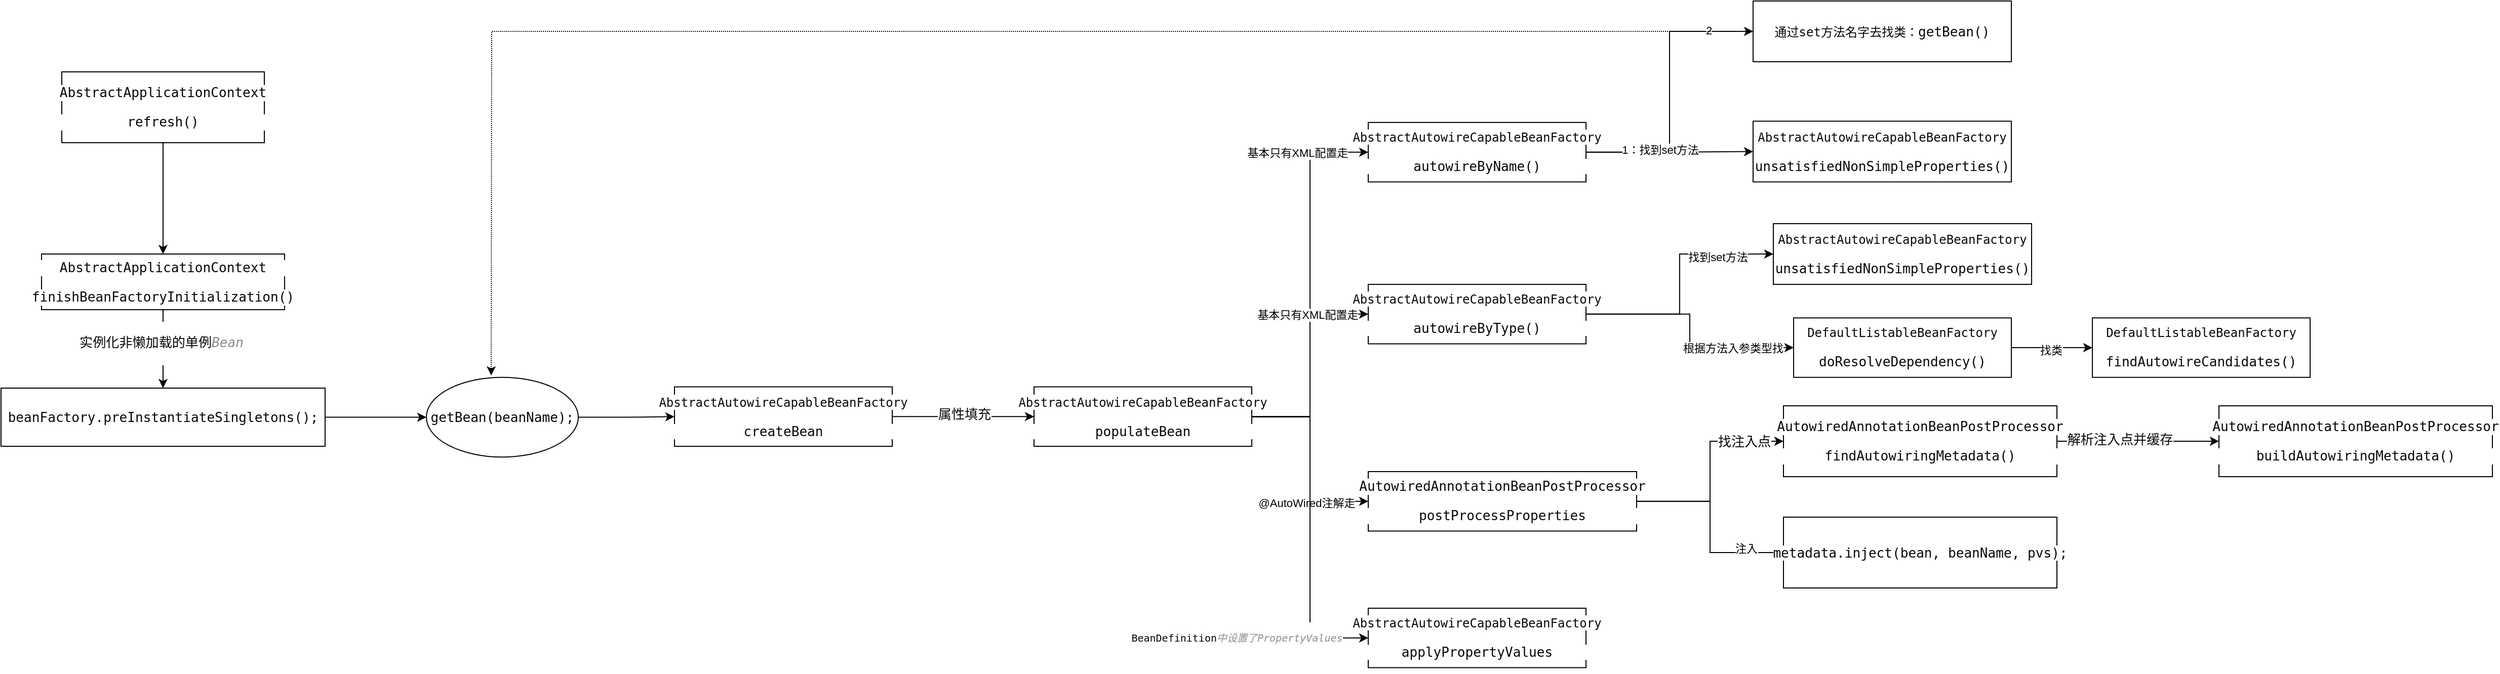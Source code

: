 <mxfile version="22.1.18" type="github">
  <diagram name="第 1 页" id="t-X-tSpNqa5irJSj03NE">
    <mxGraphModel dx="832" dy="447" grid="1" gridSize="10" guides="1" tooltips="1" connect="1" arrows="1" fold="1" page="1" pageScale="1" pageWidth="827" pageHeight="1169" math="0" shadow="0">
      <root>
        <mxCell id="0" />
        <mxCell id="1" parent="0" />
        <mxCell id="2HleCVqjv8virS_vFi-X-1" value="" style="edgeStyle=orthogonalEdgeStyle;rounded=0;orthogonalLoop=1;jettySize=auto;html=1;" edge="1" parent="1" source="2HleCVqjv8virS_vFi-X-2" target="2HleCVqjv8virS_vFi-X-5">
          <mxGeometry relative="1" as="geometry" />
        </mxCell>
        <mxCell id="2HleCVqjv8virS_vFi-X-2" value="&lt;pre style=&quot;background-color:#ffffff;color:#080808;font-family:&#39;JetBrains Mono&#39;,monospace;font-size:9.8pt;&quot;&gt;AbstractApplicationContext&lt;/pre&gt;&lt;pre style=&quot;background-color:#ffffff;color:#080808;font-family:&#39;JetBrains Mono&#39;,monospace;font-size:9.8pt;&quot;&gt;refresh()&lt;/pre&gt;" style="rounded=0;whiteSpace=wrap;html=1;" vertex="1" parent="1">
          <mxGeometry x="90" y="160" width="200" height="70" as="geometry" />
        </mxCell>
        <mxCell id="2HleCVqjv8virS_vFi-X-3" value="" style="edgeStyle=orthogonalEdgeStyle;rounded=0;orthogonalLoop=1;jettySize=auto;html=1;" edge="1" parent="1" source="2HleCVqjv8virS_vFi-X-5" target="2HleCVqjv8virS_vFi-X-7">
          <mxGeometry relative="1" as="geometry" />
        </mxCell>
        <mxCell id="2HleCVqjv8virS_vFi-X-4" value="&lt;pre style=&quot;color: rgb(8, 8, 8); font-family: &amp;quot;Courier New&amp;quot;, monospace; font-size: 9.8pt;&quot;&gt;实例化非懒加载的单例&lt;span style=&quot;color:#8c8c8c;font-style:italic;font-family:&#39;JetBrains Mono&#39;,monospace;&quot;&gt;Bean&lt;/span&gt;&lt;/pre&gt;" style="edgeLabel;html=1;align=center;verticalAlign=middle;resizable=0;points=[];" vertex="1" connectable="0" parent="2HleCVqjv8virS_vFi-X-3">
          <mxGeometry x="-0.148" y="-2" relative="1" as="geometry">
            <mxPoint as="offset" />
          </mxGeometry>
        </mxCell>
        <mxCell id="2HleCVqjv8virS_vFi-X-5" value="&lt;pre style=&quot;background-color:#ffffff;color:#080808;font-family:&#39;JetBrains Mono&#39;,monospace;font-size:9.8pt;&quot;&gt;&lt;pre style=&quot;border-color: var(--border-color); font-family: &amp;quot;JetBrains Mono&amp;quot;, monospace; font-size: 9.8pt;&quot;&gt;AbstractApplicationContext&lt;/pre&gt;&lt;/pre&gt;&lt;pre style=&quot;background-color:#ffffff;color:#080808;font-family:&#39;JetBrains Mono&#39;,monospace;font-size:9.8pt;&quot;&gt;finishBeanFactoryInitialization()&lt;/pre&gt;" style="whiteSpace=wrap;html=1;rounded=0;" vertex="1" parent="1">
          <mxGeometry x="70" y="340" width="240" height="55" as="geometry" />
        </mxCell>
        <mxCell id="2HleCVqjv8virS_vFi-X-6" value="" style="edgeStyle=orthogonalEdgeStyle;rounded=0;orthogonalLoop=1;jettySize=auto;html=1;" edge="1" parent="1" source="2HleCVqjv8virS_vFi-X-7" target="2HleCVqjv8virS_vFi-X-9">
          <mxGeometry relative="1" as="geometry" />
        </mxCell>
        <mxCell id="2HleCVqjv8virS_vFi-X-7" value="&lt;pre style=&quot;background-color:#ffffff;color:#080808;font-family:&#39;JetBrains Mono&#39;,monospace;font-size:9.8pt;&quot;&gt;beanFactory.preInstantiateSingletons();&lt;/pre&gt;" style="whiteSpace=wrap;html=1;rounded=0;" vertex="1" parent="1">
          <mxGeometry x="30" y="472.5" width="320" height="57.5" as="geometry" />
        </mxCell>
        <mxCell id="2HleCVqjv8virS_vFi-X-8" value="" style="edgeStyle=orthogonalEdgeStyle;rounded=0;orthogonalLoop=1;jettySize=auto;html=1;" edge="1" parent="1" source="2HleCVqjv8virS_vFi-X-9" target="2HleCVqjv8virS_vFi-X-10">
          <mxGeometry relative="1" as="geometry" />
        </mxCell>
        <mxCell id="2HleCVqjv8virS_vFi-X-9" value="&lt;pre style=&quot;background-color:#ffffff;color:#080808;font-family:&#39;JetBrains Mono&#39;,monospace;font-size:9.8pt;&quot;&gt;getBean(beanName);&lt;/pre&gt;" style="ellipse;whiteSpace=wrap;html=1;rounded=0;" vertex="1" parent="1">
          <mxGeometry x="450" y="461.88" width="150" height="78.75" as="geometry" />
        </mxCell>
        <mxCell id="2HleCVqjv8virS_vFi-X-12" value="" style="edgeStyle=orthogonalEdgeStyle;rounded=0;orthogonalLoop=1;jettySize=auto;html=1;" edge="1" parent="1" source="2HleCVqjv8virS_vFi-X-10" target="2HleCVqjv8virS_vFi-X-11">
          <mxGeometry relative="1" as="geometry" />
        </mxCell>
        <mxCell id="2HleCVqjv8virS_vFi-X-13" value="&lt;pre style=&quot;color: rgb(8, 8, 8); font-family: &amp;quot;Courier New&amp;quot;, monospace; font-size: 9.8pt;&quot;&gt;属性填充&lt;/pre&gt;" style="edgeLabel;html=1;align=center;verticalAlign=middle;resizable=0;points=[];" vertex="1" connectable="0" parent="2HleCVqjv8virS_vFi-X-12">
          <mxGeometry x="0.014" y="2" relative="1" as="geometry">
            <mxPoint as="offset" />
          </mxGeometry>
        </mxCell>
        <mxCell id="2HleCVqjv8virS_vFi-X-10" value="&lt;pre style=&quot;background-color: rgb(255, 255, 255);&quot;&gt;&lt;font face=&quot;JetBrains Mono, monospace&quot; color=&quot;#080808&quot;&gt;AbstractAutowireCapableBeanFactory&lt;span style=&quot;font-size: 9.8pt;&quot;&gt;&lt;br&gt;&lt;/span&gt;&lt;/font&gt;&lt;/pre&gt;&lt;pre style=&quot;background-color:#ffffff;color:#080808;font-family:&#39;JetBrains Mono&#39;,monospace;font-size:9.8pt;&quot;&gt;createBean&lt;/pre&gt;" style="rounded=0;whiteSpace=wrap;html=1;" vertex="1" parent="1">
          <mxGeometry x="695" y="471.26" width="215" height="58.75" as="geometry" />
        </mxCell>
        <mxCell id="2HleCVqjv8virS_vFi-X-15" value="" style="edgeStyle=orthogonalEdgeStyle;rounded=0;orthogonalLoop=1;jettySize=auto;html=1;entryX=0;entryY=0.5;entryDx=0;entryDy=0;" edge="1" parent="1" source="2HleCVqjv8virS_vFi-X-11" target="2HleCVqjv8virS_vFi-X-14">
          <mxGeometry relative="1" as="geometry" />
        </mxCell>
        <mxCell id="2HleCVqjv8virS_vFi-X-26" value="基本只有XML配置走" style="edgeLabel;html=1;align=center;verticalAlign=middle;resizable=0;points=[];" vertex="1" connectable="0" parent="2HleCVqjv8virS_vFi-X-15">
          <mxGeometry x="0.855" y="-1" relative="1" as="geometry">
            <mxPoint x="-43" y="-1" as="offset" />
          </mxGeometry>
        </mxCell>
        <mxCell id="2HleCVqjv8virS_vFi-X-17" value="" style="edgeStyle=orthogonalEdgeStyle;rounded=0;orthogonalLoop=1;jettySize=auto;html=1;entryX=0;entryY=0.5;entryDx=0;entryDy=0;" edge="1" parent="1" source="2HleCVqjv8virS_vFi-X-11" target="2HleCVqjv8virS_vFi-X-16">
          <mxGeometry relative="1" as="geometry" />
        </mxCell>
        <mxCell id="2HleCVqjv8virS_vFi-X-23" value="" style="edgeStyle=orthogonalEdgeStyle;rounded=0;orthogonalLoop=1;jettySize=auto;html=1;entryX=0;entryY=0.5;entryDx=0;entryDy=0;" edge="1" parent="1" source="2HleCVqjv8virS_vFi-X-11" target="2HleCVqjv8virS_vFi-X-20">
          <mxGeometry relative="1" as="geometry" />
        </mxCell>
        <mxCell id="2HleCVqjv8virS_vFi-X-28" value="@AutoWired注解走" style="edgeLabel;html=1;align=center;verticalAlign=middle;resizable=0;points=[];" vertex="1" connectable="0" parent="2HleCVqjv8virS_vFi-X-23">
          <mxGeometry x="0.587" y="-2" relative="1" as="geometry">
            <mxPoint x="-20" y="-1" as="offset" />
          </mxGeometry>
        </mxCell>
        <mxCell id="2HleCVqjv8virS_vFi-X-25" value="" style="edgeStyle=orthogonalEdgeStyle;rounded=0;orthogonalLoop=1;jettySize=auto;html=1;entryX=0;entryY=0.5;entryDx=0;entryDy=0;" edge="1" parent="1" source="2HleCVqjv8virS_vFi-X-11" target="2HleCVqjv8virS_vFi-X-24">
          <mxGeometry relative="1" as="geometry" />
        </mxCell>
        <mxCell id="2HleCVqjv8virS_vFi-X-29" value="&lt;pre style=&quot;color: rgb(8, 8, 8); font-family: &amp;quot;JetBrains Mono&amp;quot;, monospace; font-size: 10px;&quot;&gt;BeanDefinition&lt;span style=&quot;color:#8c8c8c;font-style:italic;font-family:&#39;Courier New&#39;,monospace;&quot;&gt;中设置了&lt;/span&gt;&lt;span style=&quot;color:#8c8c8c;font-style:italic;&quot;&gt;PropertyValues&lt;/span&gt;&lt;/pre&gt;" style="edgeLabel;html=1;align=center;verticalAlign=middle;resizable=0;points=[];" vertex="1" connectable="0" parent="2HleCVqjv8virS_vFi-X-25">
          <mxGeometry x="0.766" y="-2" relative="1" as="geometry">
            <mxPoint x="-91" y="-2" as="offset" />
          </mxGeometry>
        </mxCell>
        <mxCell id="2HleCVqjv8virS_vFi-X-11" value="&lt;pre style=&quot;background-color: rgb(255, 255, 255);&quot;&gt;&lt;font face=&quot;JetBrains Mono, monospace&quot; color=&quot;#080808&quot;&gt;AbstractAutowireCapableBeanFactory&lt;span style=&quot;font-size: 9.8pt;&quot;&gt;&lt;br&gt;&lt;/span&gt;&lt;/font&gt;&lt;/pre&gt;&lt;pre style=&quot;background-color:#ffffff;color:#080808;font-family:&#39;JetBrains Mono&#39;,monospace;font-size:9.8pt;&quot;&gt;&lt;pre style=&quot;font-family: &amp;quot;JetBrains Mono&amp;quot;, monospace; font-size: 9.8pt;&quot;&gt;populateBean&lt;/pre&gt;&lt;/pre&gt;" style="rounded=0;whiteSpace=wrap;html=1;" vertex="1" parent="1">
          <mxGeometry x="1050" y="471.26" width="215" height="58.75" as="geometry" />
        </mxCell>
        <mxCell id="2HleCVqjv8virS_vFi-X-40" style="edgeStyle=orthogonalEdgeStyle;rounded=0;orthogonalLoop=1;jettySize=auto;html=1;exitX=1;exitY=0.5;exitDx=0;exitDy=0;entryX=0;entryY=0.5;entryDx=0;entryDy=0;" edge="1" parent="1" source="2HleCVqjv8virS_vFi-X-14" target="2HleCVqjv8virS_vFi-X-39">
          <mxGeometry relative="1" as="geometry" />
        </mxCell>
        <mxCell id="2HleCVqjv8virS_vFi-X-44" style="edgeStyle=orthogonalEdgeStyle;rounded=0;orthogonalLoop=1;jettySize=auto;html=1;exitX=1;exitY=0.5;exitDx=0;exitDy=0;entryX=0;entryY=0.5;entryDx=0;entryDy=0;" edge="1" parent="1" source="2HleCVqjv8virS_vFi-X-14" target="2HleCVqjv8virS_vFi-X-42">
          <mxGeometry relative="1" as="geometry" />
        </mxCell>
        <mxCell id="2HleCVqjv8virS_vFi-X-45" value="2" style="edgeLabel;html=1;align=center;verticalAlign=middle;resizable=0;points=[];" vertex="1" connectable="0" parent="2HleCVqjv8virS_vFi-X-44">
          <mxGeometry x="0.691" y="1" relative="1" as="geometry">
            <mxPoint as="offset" />
          </mxGeometry>
        </mxCell>
        <mxCell id="2HleCVqjv8virS_vFi-X-14" value="&lt;pre style=&quot;background-color: rgb(255, 255, 255);&quot;&gt;&lt;font face=&quot;JetBrains Mono, monospace&quot; color=&quot;#080808&quot;&gt;AbstractAutowireCapableBeanFactory&lt;span style=&quot;font-size: 9.8pt;&quot;&gt;&lt;br&gt;&lt;/span&gt;&lt;/font&gt;&lt;/pre&gt;&lt;pre style=&quot;background-color:#ffffff;color:#080808;font-family:&#39;JetBrains Mono&#39;,monospace;font-size:9.8pt;&quot;&gt;&lt;pre style=&quot;font-family: &amp;quot;JetBrains Mono&amp;quot;, monospace; font-size: 9.8pt;&quot;&gt;autowireByName()&lt;/pre&gt;&lt;/pre&gt;" style="rounded=0;whiteSpace=wrap;html=1;" vertex="1" parent="1">
          <mxGeometry x="1380" y="210" width="215" height="58.75" as="geometry" />
        </mxCell>
        <mxCell id="2HleCVqjv8virS_vFi-X-31" value="" style="edgeStyle=orthogonalEdgeStyle;rounded=0;orthogonalLoop=1;jettySize=auto;html=1;" edge="1" parent="1" source="2HleCVqjv8virS_vFi-X-16" target="2HleCVqjv8virS_vFi-X-30">
          <mxGeometry relative="1" as="geometry" />
        </mxCell>
        <mxCell id="2HleCVqjv8virS_vFi-X-34" value="找到set方法" style="edgeLabel;html=1;align=center;verticalAlign=middle;resizable=0;points=[];" vertex="1" connectable="0" parent="2HleCVqjv8virS_vFi-X-31">
          <mxGeometry x="0.55" y="-3" relative="1" as="geometry">
            <mxPoint as="offset" />
          </mxGeometry>
        </mxCell>
        <mxCell id="2HleCVqjv8virS_vFi-X-33" value="" style="edgeStyle=orthogonalEdgeStyle;rounded=0;orthogonalLoop=1;jettySize=auto;html=1;" edge="1" parent="1" source="2HleCVqjv8virS_vFi-X-16" target="2HleCVqjv8virS_vFi-X-32">
          <mxGeometry relative="1" as="geometry" />
        </mxCell>
        <mxCell id="2HleCVqjv8virS_vFi-X-35" value="根据方法入参类型找" style="edgeLabel;html=1;align=center;verticalAlign=middle;resizable=0;points=[];" vertex="1" connectable="0" parent="2HleCVqjv8virS_vFi-X-33">
          <mxGeometry x="0.496" y="1" relative="1" as="geometry">
            <mxPoint y="1" as="offset" />
          </mxGeometry>
        </mxCell>
        <mxCell id="2HleCVqjv8virS_vFi-X-16" value="&lt;pre style=&quot;background-color: rgb(255, 255, 255);&quot;&gt;&lt;font face=&quot;JetBrains Mono, monospace&quot; color=&quot;#080808&quot;&gt;AbstractAutowireCapableBeanFactory&lt;span style=&quot;font-size: 9.8pt;&quot;&gt;&lt;br&gt;&lt;/span&gt;&lt;/font&gt;&lt;/pre&gt;&lt;pre style=&quot;background-color:#ffffff;color:#080808;font-family:&#39;JetBrains Mono&#39;,monospace;font-size:9.8pt;&quot;&gt;&lt;pre style=&quot;font-family: &amp;quot;JetBrains Mono&amp;quot;, monospace; font-size: 9.8pt;&quot;&gt;autowireByType()&lt;/pre&gt;&lt;/pre&gt;" style="rounded=0;whiteSpace=wrap;html=1;" vertex="1" parent="1">
          <mxGeometry x="1380" y="370" width="215" height="58.75" as="geometry" />
        </mxCell>
        <mxCell id="2HleCVqjv8virS_vFi-X-48" value="" style="edgeStyle=orthogonalEdgeStyle;rounded=0;orthogonalLoop=1;jettySize=auto;html=1;" edge="1" parent="1" source="2HleCVqjv8virS_vFi-X-20" target="2HleCVqjv8virS_vFi-X-47">
          <mxGeometry relative="1" as="geometry" />
        </mxCell>
        <mxCell id="2HleCVqjv8virS_vFi-X-54" value="&lt;pre style=&quot;color: rgb(8, 8, 8); font-family: &amp;quot;Courier New&amp;quot;, monospace; font-size: 9.8pt;&quot;&gt;找注入点&lt;/pre&gt;" style="edgeLabel;html=1;align=center;verticalAlign=middle;resizable=0;points=[];" vertex="1" connectable="0" parent="2HleCVqjv8virS_vFi-X-48">
          <mxGeometry x="0.618" y="-1" relative="1" as="geometry">
            <mxPoint as="offset" />
          </mxGeometry>
        </mxCell>
        <mxCell id="2HleCVqjv8virS_vFi-X-53" style="edgeStyle=orthogonalEdgeStyle;rounded=0;orthogonalLoop=1;jettySize=auto;html=1;exitX=1;exitY=0.5;exitDx=0;exitDy=0;" edge="1" parent="1" source="2HleCVqjv8virS_vFi-X-20" target="2HleCVqjv8virS_vFi-X-52">
          <mxGeometry relative="1" as="geometry" />
        </mxCell>
        <mxCell id="2HleCVqjv8virS_vFi-X-55" value="注入" style="edgeLabel;html=1;align=center;verticalAlign=middle;resizable=0;points=[];" vertex="1" connectable="0" parent="2HleCVqjv8virS_vFi-X-53">
          <mxGeometry x="0.622" y="4" relative="1" as="geometry">
            <mxPoint as="offset" />
          </mxGeometry>
        </mxCell>
        <mxCell id="2HleCVqjv8virS_vFi-X-20" value="&lt;pre style=&quot;background-color: rgb(255, 255, 255);&quot;&gt;&lt;pre style=&quot;color: rgb(8, 8, 8); font-family: &amp;quot;JetBrains Mono&amp;quot;, monospace; font-size: 9.8pt;&quot;&gt;AutowiredAnnotationBeanPostProcessor&lt;/pre&gt;&lt;/pre&gt;&lt;pre style=&quot;background-color:#ffffff;color:#080808;font-family:&#39;JetBrains Mono&#39;,monospace;font-size:9.8pt;&quot;&gt;&lt;pre style=&quot;font-family: &amp;quot;JetBrains Mono&amp;quot;, monospace; font-size: 9.8pt;&quot;&gt;postProcessProperties&lt;/pre&gt;&lt;/pre&gt;" style="rounded=0;whiteSpace=wrap;html=1;" vertex="1" parent="1">
          <mxGeometry x="1380" y="555" width="265" height="58.74" as="geometry" />
        </mxCell>
        <mxCell id="2HleCVqjv8virS_vFi-X-24" value="&lt;pre style=&quot;background-color: rgb(255, 255, 255);&quot;&gt;&lt;font face=&quot;JetBrains Mono, monospace&quot; color=&quot;#080808&quot;&gt;AbstractAutowireCapableBeanFactory&lt;span style=&quot;font-size: 9.8pt;&quot;&gt;&lt;br&gt;&lt;/span&gt;&lt;/font&gt;&lt;/pre&gt;&lt;pre style=&quot;background-color:#ffffff;color:#080808;font-family:&#39;JetBrains Mono&#39;,monospace;font-size:9.8pt;&quot;&gt;&lt;pre style=&quot;font-family: &amp;quot;JetBrains Mono&amp;quot;, monospace; font-size: 9.8pt;&quot;&gt;applyPropertyValues&lt;/pre&gt;&lt;/pre&gt;" style="rounded=0;whiteSpace=wrap;html=1;" vertex="1" parent="1">
          <mxGeometry x="1380" y="690" width="215" height="58.75" as="geometry" />
        </mxCell>
        <mxCell id="2HleCVqjv8virS_vFi-X-27" value="基本只有XML配置走" style="edgeLabel;html=1;align=center;verticalAlign=middle;resizable=0;points=[];" vertex="1" connectable="0" parent="1">
          <mxGeometry x="1319.7" y="399.377" as="geometry" />
        </mxCell>
        <mxCell id="2HleCVqjv8virS_vFi-X-30" value="&lt;pre style=&quot;background-color: rgb(255, 255, 255);&quot;&gt;&lt;font face=&quot;JetBrains Mono, monospace&quot; color=&quot;#080808&quot;&gt;AbstractAutowireCapableBeanFactory&lt;span style=&quot;font-size: 9.8pt;&quot;&gt;&lt;br&gt;&lt;/span&gt;&lt;/font&gt;&lt;/pre&gt;&lt;pre style=&quot;background-color:#ffffff;color:#080808;font-family:&#39;JetBrains Mono&#39;,monospace;font-size:9.8pt;&quot;&gt;&lt;pre style=&quot;font-family: &amp;quot;JetBrains Mono&amp;quot;, monospace; font-size: 9.8pt;&quot;&gt;unsatisfiedNonSimpleProperties()&lt;/pre&gt;&lt;/pre&gt;" style="rounded=0;whiteSpace=wrap;html=1;" vertex="1" parent="1">
          <mxGeometry x="1780" y="310" width="255" height="60" as="geometry" />
        </mxCell>
        <mxCell id="2HleCVqjv8virS_vFi-X-37" value="" style="edgeStyle=orthogonalEdgeStyle;rounded=0;orthogonalLoop=1;jettySize=auto;html=1;" edge="1" parent="1" source="2HleCVqjv8virS_vFi-X-32" target="2HleCVqjv8virS_vFi-X-36">
          <mxGeometry relative="1" as="geometry" />
        </mxCell>
        <mxCell id="2HleCVqjv8virS_vFi-X-38" value="找类" style="edgeLabel;html=1;align=center;verticalAlign=middle;resizable=0;points=[];" vertex="1" connectable="0" parent="2HleCVqjv8virS_vFi-X-37">
          <mxGeometry x="-0.025" y="-2" relative="1" as="geometry">
            <mxPoint as="offset" />
          </mxGeometry>
        </mxCell>
        <mxCell id="2HleCVqjv8virS_vFi-X-32" value="&lt;pre style=&quot;background-color: rgb(255, 255, 255);&quot;&gt;&lt;font face=&quot;JetBrains Mono, monospace&quot; color=&quot;#080808&quot;&gt;DefaultListableBeanFactory&lt;br&gt;&lt;/font&gt;&lt;/pre&gt;&lt;pre style=&quot;background-color:#ffffff;color:#080808;font-family:&#39;JetBrains Mono&#39;,monospace;font-size:9.8pt;&quot;&gt;&lt;pre style=&quot;font-family: &amp;quot;JetBrains Mono&amp;quot;, monospace; font-size: 9.8pt;&quot;&gt;doResolveDependency()&lt;/pre&gt;&lt;/pre&gt;" style="rounded=0;whiteSpace=wrap;html=1;" vertex="1" parent="1">
          <mxGeometry x="1800" y="403.13" width="215" height="58.75" as="geometry" />
        </mxCell>
        <mxCell id="2HleCVqjv8virS_vFi-X-36" value="&lt;pre style=&quot;background-color: rgb(255, 255, 255);&quot;&gt;&lt;font face=&quot;JetBrains Mono, monospace&quot; color=&quot;#080808&quot;&gt;DefaultListableBeanFactory&lt;br&gt;&lt;/font&gt;&lt;/pre&gt;&lt;pre style=&quot;background-color:#ffffff;color:#080808;font-family:&#39;JetBrains Mono&#39;,monospace;font-size:9.8pt;&quot;&gt;&lt;pre style=&quot;font-family: &amp;quot;JetBrains Mono&amp;quot;, monospace; font-size: 9.8pt;&quot;&gt;findAutowireCandidates()&lt;/pre&gt;&lt;/pre&gt;" style="rounded=0;whiteSpace=wrap;html=1;" vertex="1" parent="1">
          <mxGeometry x="2095" y="403.13" width="215" height="58.75" as="geometry" />
        </mxCell>
        <mxCell id="2HleCVqjv8virS_vFi-X-39" value="&lt;pre style=&quot;background-color: rgb(255, 255, 255);&quot;&gt;&lt;font face=&quot;JetBrains Mono, monospace&quot; color=&quot;#080808&quot;&gt;AbstractAutowireCapableBeanFactory&lt;span style=&quot;font-size: 9.8pt;&quot;&gt;&lt;br&gt;&lt;/span&gt;&lt;/font&gt;&lt;/pre&gt;&lt;pre style=&quot;background-color:#ffffff;color:#080808;font-family:&#39;JetBrains Mono&#39;,monospace;font-size:9.8pt;&quot;&gt;&lt;pre style=&quot;font-family: &amp;quot;JetBrains Mono&amp;quot;, monospace; font-size: 9.8pt;&quot;&gt;unsatisfiedNonSimpleProperties()&lt;/pre&gt;&lt;/pre&gt;" style="rounded=0;whiteSpace=wrap;html=1;" vertex="1" parent="1">
          <mxGeometry x="1760" y="208.75" width="255" height="60" as="geometry" />
        </mxCell>
        <mxCell id="2HleCVqjv8virS_vFi-X-41" value="1：找到set方法" style="edgeLabel;html=1;align=center;verticalAlign=middle;resizable=0;points=[];" vertex="1" connectable="0" parent="1">
          <mxGeometry x="1670" y="239.38" as="geometry">
            <mxPoint x="-2" y="-3" as="offset" />
          </mxGeometry>
        </mxCell>
        <mxCell id="2HleCVqjv8virS_vFi-X-46" style="edgeStyle=orthogonalEdgeStyle;rounded=0;orthogonalLoop=1;jettySize=auto;html=1;exitX=0;exitY=0.5;exitDx=0;exitDy=0;dashed=1;dashPattern=1 1;" edge="1" parent="1" source="2HleCVqjv8virS_vFi-X-42">
          <mxGeometry relative="1" as="geometry">
            <mxPoint x="514" y="460" as="targetPoint" />
          </mxGeometry>
        </mxCell>
        <mxCell id="2HleCVqjv8virS_vFi-X-42" value="&lt;pre style=&quot;background-color: rgb(255, 255, 255);&quot;&gt;&lt;span style=&quot;font-family: &amp;quot;JetBrains Mono&amp;quot;, monospace; color: rgb(8, 8, 8);&quot;&gt;通过set方法名字去找类：&lt;/span&gt;&lt;span style=&quot;font-family: &amp;quot;JetBrains Mono&amp;quot;, monospace; font-size: 9.8pt; color: rgb(8, 8, 8); white-space: normal;&quot;&gt;getBean()&lt;/span&gt;&lt;br&gt;&lt;/pre&gt;" style="rounded=0;whiteSpace=wrap;html=1;" vertex="1" parent="1">
          <mxGeometry x="1760" y="90" width="255" height="60" as="geometry" />
        </mxCell>
        <mxCell id="2HleCVqjv8virS_vFi-X-57" value="" style="edgeStyle=orthogonalEdgeStyle;rounded=0;orthogonalLoop=1;jettySize=auto;html=1;" edge="1" parent="1" source="2HleCVqjv8virS_vFi-X-47" target="2HleCVqjv8virS_vFi-X-56">
          <mxGeometry relative="1" as="geometry" />
        </mxCell>
        <mxCell id="2HleCVqjv8virS_vFi-X-58" value="&lt;pre style=&quot;color: rgb(8, 8, 8); font-family: &amp;quot;Courier New&amp;quot;, monospace; font-size: 9.8pt;&quot;&gt;解析注入点并缓存&lt;/pre&gt;" style="edgeLabel;html=1;align=center;verticalAlign=middle;resizable=0;points=[];" vertex="1" connectable="0" parent="2HleCVqjv8virS_vFi-X-57">
          <mxGeometry x="-0.225" y="1" relative="1" as="geometry">
            <mxPoint as="offset" />
          </mxGeometry>
        </mxCell>
        <mxCell id="2HleCVqjv8virS_vFi-X-47" value="&lt;pre style=&quot;background-color: rgb(255, 255, 255);&quot;&gt;&lt;pre style=&quot;color: rgb(8, 8, 8); font-family: &amp;quot;JetBrains Mono&amp;quot;, monospace; font-size: 9.8pt;&quot;&gt;AutowiredAnnotationBeanPostProcessor&lt;/pre&gt;&lt;/pre&gt;&lt;pre style=&quot;background-color:#ffffff;color:#080808;font-family:&#39;JetBrains Mono&#39;,monospace;font-size:9.8pt;&quot;&gt;&lt;pre style=&quot;font-family: &amp;quot;JetBrains Mono&amp;quot;, monospace; font-size: 9.8pt;&quot;&gt;findAutowiringMetadata()&lt;/pre&gt;&lt;/pre&gt;" style="rounded=0;whiteSpace=wrap;html=1;" vertex="1" parent="1">
          <mxGeometry x="1790" y="490" width="270" height="70" as="geometry" />
        </mxCell>
        <mxCell id="2HleCVqjv8virS_vFi-X-52" value="&lt;pre style=&quot;background-color: rgb(255, 255, 255);&quot;&gt;&lt;pre style=&quot;color: rgb(8, 8, 8); font-family: &amp;quot;JetBrains Mono&amp;quot;, monospace; font-size: 9.8pt;&quot;&gt;&lt;pre style=&quot;font-family: &amp;quot;JetBrains Mono&amp;quot;, monospace; font-size: 9.8pt;&quot;&gt;metadata.inject(bean, beanName, pvs);&lt;/pre&gt;&lt;/pre&gt;&lt;/pre&gt;" style="rounded=0;whiteSpace=wrap;html=1;" vertex="1" parent="1">
          <mxGeometry x="1790" y="600" width="270" height="70" as="geometry" />
        </mxCell>
        <mxCell id="2HleCVqjv8virS_vFi-X-56" value="&lt;pre style=&quot;background-color: rgb(255, 255, 255);&quot;&gt;&lt;pre style=&quot;color: rgb(8, 8, 8); font-family: &amp;quot;JetBrains Mono&amp;quot;, monospace; font-size: 9.8pt;&quot;&gt;AutowiredAnnotationBeanPostProcessor&lt;/pre&gt;&lt;/pre&gt;&lt;pre style=&quot;background-color:#ffffff;color:#080808;font-family:&#39;JetBrains Mono&#39;,monospace;font-size:9.8pt;&quot;&gt;&lt;pre style=&quot;font-family: &amp;quot;JetBrains Mono&amp;quot;, monospace; font-size: 9.8pt;&quot;&gt;buildAutowiringMetadata()&lt;/pre&gt;&lt;/pre&gt;" style="rounded=0;whiteSpace=wrap;html=1;" vertex="1" parent="1">
          <mxGeometry x="2220" y="490" width="270" height="70" as="geometry" />
        </mxCell>
      </root>
    </mxGraphModel>
  </diagram>
</mxfile>
